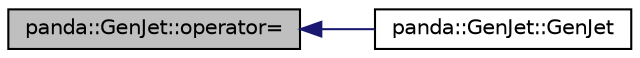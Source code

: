 digraph G
{
  edge [fontname="Helvetica",fontsize="10",labelfontname="Helvetica",labelfontsize="10"];
  node [fontname="Helvetica",fontsize="10",shape=record];
  rankdir=LR;
  Node1 [label="panda::GenJet::operator=",height=0.2,width=0.4,color="black", fillcolor="grey75", style="filled" fontcolor="black"];
  Node1 -> Node2 [dir=back,color="midnightblue",fontsize="10",style="solid"];
  Node2 [label="panda::GenJet::GenJet",height=0.2,width=0.4,color="black", fillcolor="white", style="filled",URL="$classpanda_1_1GenJet.html#a2061e0c00ed8d4f404e70156120fd9c0"];
}
